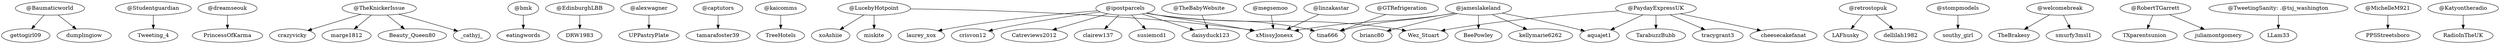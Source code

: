 strict digraph  {
	"@Baumaticworld" -> gettogirl09	 [tweet_id=299164413590642688];
	"@Baumaticworld" -> dumplingiow	 [tweet_id=299162745536917504];
	"@Studentguardian" -> Tweeting_4	 [tweet_id=299163156813590528];
	"@dreamseouk" -> PrincessOfKarma	 [tweet_id=299163692208115712];
	"@TheKnickerIssue" -> crazyvicky	 [tweet_id=299162425989664768];
	"@TheKnickerIssue" -> marge1812	 [tweet_id=299163035644329985];
	"@TheKnickerIssue" -> Beauty_Queen80	 [tweet_id=299164635720994816];
	"@TheKnickerIssue" -> _cathyj_	 [tweet_id=299162174826352640];
	"@bmk" -> eatingwords	 [tweet_id=299162572349923331];
	"@EdinburghLBB" -> DRW1983	 [tweet_id=299163363466960896];
	"@alexwagner" -> UPPastryPlate	 [tweet_id=299163973222281217];
	"@captutors" -> tamarafoster39	 [tweet_id=299164625352654850];
	"@kaicomms" -> TreeHotels	 [tweet_id=299163157698576385];
	"@LucebyHotpoint" -> xMissyJonesx	 [tweet_id=299163781009903617];
	"@LucebyHotpoint" -> xoAshiie	 [tweet_id=299163790333857792];
	"@LucebyHotpoint" -> miskite	 [tweet_id=299163315442176000];
	"@GTRefrigeration" -> tina666	 [tweet_id=299162411280244736];
	"@ipostparcels" -> xMissyJonesx	 [tweet_id=299163620728791040];
	"@ipostparcels" -> susiemcd1	 [tweet_id=299164626371895299];
	"@ipostparcels" -> laurey_xox	 [tweet_id=299163746566275074];
	"@ipostparcels" -> Wez_Stuart	 [tweet_id=299162532873117696];
	"@ipostparcels" -> crisvon12	 [tweet_id=299162821223145473];
	"@ipostparcels" -> Catreviews2012	 [tweet_id=299163834801876993];
	"@ipostparcels" -> tina666	 [tweet_id=299162299158102016];
	"@ipostparcels" -> clairew137	 [tweet_id=299162009554006021];
	"@ipostparcels" -> daisyduck123	 [tweet_id=299162300248641537];
	"@jameslakeland" -> xMissyJonesx	 [tweet_id=299163870407315458];
	"@jameslakeland" -> brianc80	 [tweet_id=299164778683834368];
	"@jameslakeland" -> tina666	 [tweet_id=299164704075567104];
	"@jameslakeland" -> BeePowley	 [tweet_id=299162340283273216];
	"@jameslakeland" -> kellymarie6262	 [tweet_id=299164773751345152];
	"@jameslakeland" -> aquajet1	 [tweet_id=299164745087463426];
	"@TheBabyWebsite" -> daisyduck123	 [tweet_id=299162523620483075];
	"@megsemoo" -> xMissyJonesx	 [tweet_id=299163870407315458];
	"@retrostopuk" -> LAFhusky	 [tweet_id=299162461024702465];
	"@retrostopuk" -> dellilah1982	 [tweet_id=299164688690860032];
	"@linzakastar" -> xMissyJonesx	 [tweet_id=299163837553332225];
	"@stompmodels" -> southy_girl	 [tweet_id=299164130877779970];
	"@welcomebreak" -> TheBrakesy	 [tweet_id=299163608447868929];
	"@welcomebreak" -> smurfy3msl1	 [tweet_id=299162059717877760];
	"@RobertTGarrett" -> TXparentsunion	 [tweet_id=299163217597431809];
	"@RobertTGarrett" -> juliamontgomery	 [tweet_id=299163249474158592];
	"@TweetingSanity: .@tsj_washington" -> LLam33	 [tweet_id=299164155510939648];
	"@MichelleM921" -> PPSStreetsboro	 [tweet_id=299162726893240321];
	"@Katyontheradio" -> RadioInTheUK	 [tweet_id=299162090470510592];
	"@PaydayExpressUK" -> TarabuzzBubb	 [tweet_id=299163354612785152];
	"@PaydayExpressUK" -> Wez_Stuart	 [tweet_id=299162524824252417];
	"@PaydayExpressUK" -> aquajet1	 [tweet_id=299163682288582656];
	"@PaydayExpressUK" -> tracygrant3	 [tweet_id=299164256996298752];
	"@PaydayExpressUK" -> cheesecakefanat	 [tweet_id=299164715320475648];
}
